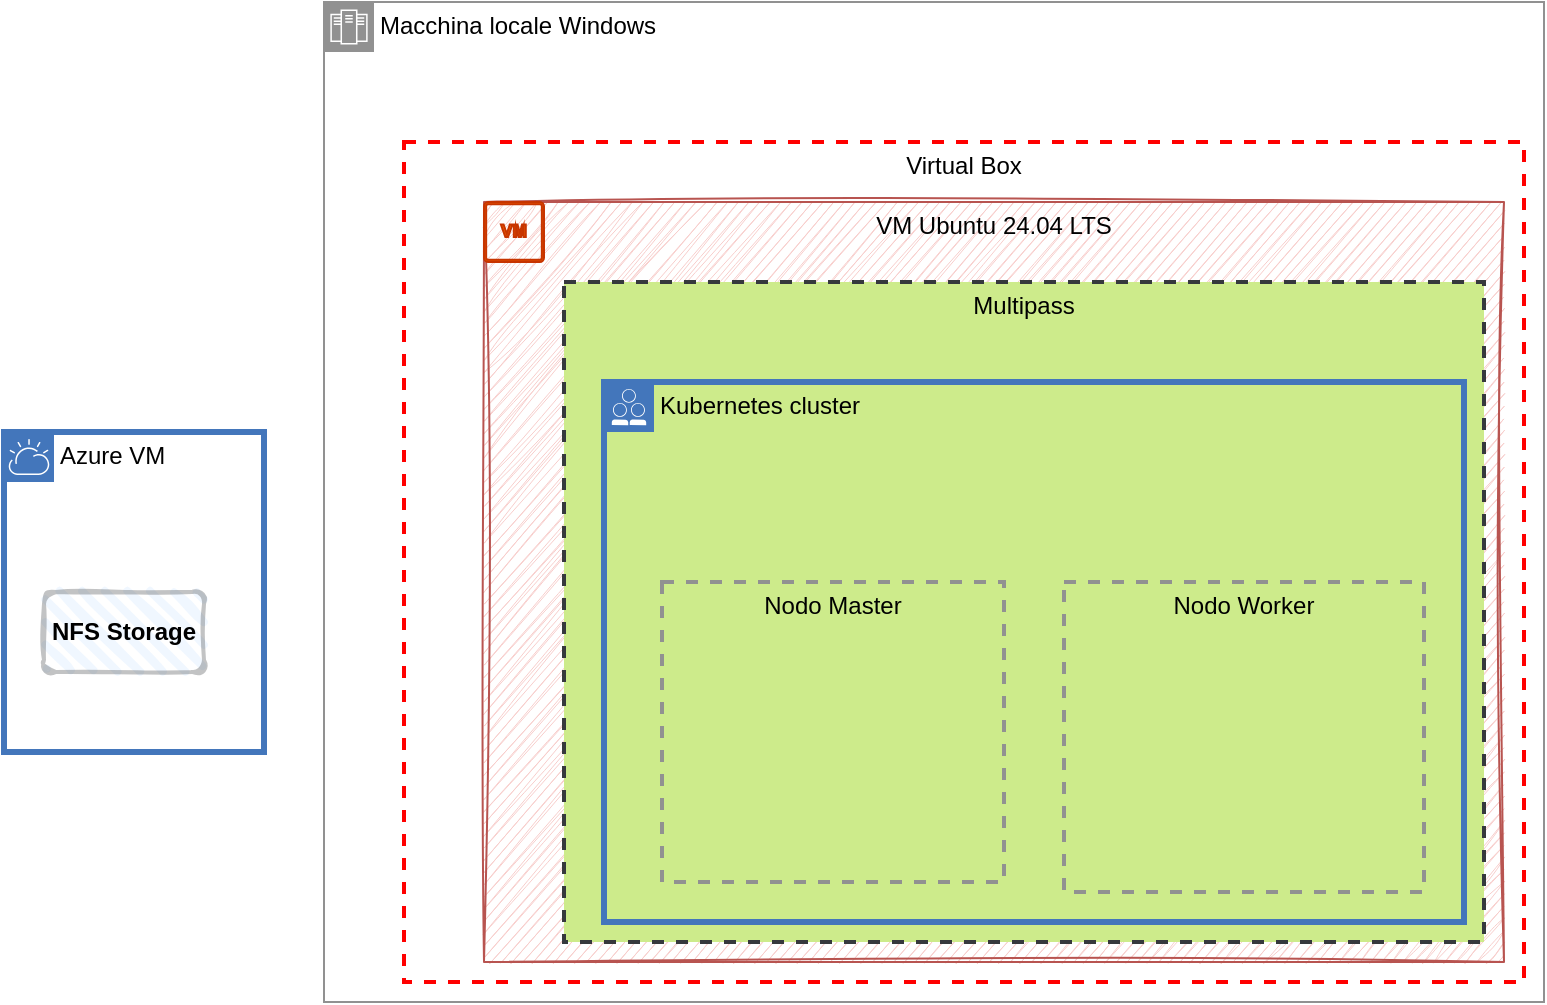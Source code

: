 <mxfile version="24.7.12">
  <diagram name="Page-1" id="TlXPfBBaqNFi0Y2tFJta">
    <mxGraphModel dx="1434" dy="746" grid="1" gridSize="10" guides="1" tooltips="1" connect="1" arrows="1" fold="1" page="1" pageScale="1" pageWidth="827" pageHeight="1169" math="0" shadow="0">
      <root>
        <mxCell id="0" />
        <mxCell id="1" parent="0" />
        <mxCell id="U9wwr09bBJfaxteULspo-6" value="Macchina locale Windows" style="shape=mxgraph.ibm.box;prType=zone;fontStyle=0;verticalAlign=top;align=left;spacingLeft=32;spacingTop=4;fillColor=none;rounded=0;whiteSpace=wrap;html=1;strokeColor=#919191;strokeWidth=1;dashed=0;container=1;spacing=-4;collapsible=0;expand=0;recursiveResize=0;" vertex="1" parent="1">
          <mxGeometry x="180" y="290" width="610" height="500" as="geometry" />
        </mxCell>
        <mxCell id="U9wwr09bBJfaxteULspo-7" value="Virtual Box" style="fontStyle=0;verticalAlign=top;align=center;spacingTop=-2;fillColor=none;rounded=0;whiteSpace=wrap;html=1;strokeColor=#FF0000;strokeWidth=2;dashed=1;container=1;collapsible=0;expand=0;recursiveResize=0;" vertex="1" parent="1">
          <mxGeometry x="220" y="360" width="560" height="420" as="geometry" />
        </mxCell>
        <mxCell id="U9wwr09bBJfaxteULspo-9" value="VM Ubuntu 24.04 LTS" style="fontStyle=0;verticalAlign=top;align=center;spacingTop=-2;fillColor=#f8cecc;rounded=0;whiteSpace=wrap;html=1;strokeColor=#b85450;strokeWidth=1;dashed=0;container=1;collapsible=0;expand=0;recursiveResize=0;sketch=1;curveFitting=1;jiggle=2;" vertex="1" parent="1">
          <mxGeometry x="260" y="390" width="510" height="380" as="geometry" />
        </mxCell>
        <mxCell id="U9wwr09bBJfaxteULspo-11" value="" style="sketch=0;pointerEvents=1;shadow=0;dashed=0;html=1;aspect=fixed;labelPosition=center;verticalLabelPosition=bottom;verticalAlign=top;align=center;outlineConnect=0;shape=mxgraph.vvd.virtual_machine;fillColor=#fa6800;fontColor=#000000;strokeColor=#C73500;" vertex="1" parent="U9wwr09bBJfaxteULspo-9">
          <mxGeometry width="30" height="30" as="geometry" />
        </mxCell>
        <mxCell id="U9wwr09bBJfaxteULspo-12" value="Multipass" style="fontStyle=0;verticalAlign=top;align=center;spacingTop=-2;fillColor=#cdeb8b;rounded=0;whiteSpace=wrap;html=1;strokeColor=#36393d;strokeWidth=2;dashed=1;container=1;collapsible=0;expand=0;recursiveResize=0;" vertex="1" parent="1">
          <mxGeometry x="300" y="430" width="460" height="330" as="geometry" />
        </mxCell>
        <mxCell id="U9wwr09bBJfaxteULspo-13" value="Kubernetes cluster" style="shape=mxgraph.ibm.box;prType=public;fontStyle=0;verticalAlign=top;align=left;spacingLeft=32;spacingTop=4;fillColor=none;rounded=0;whiteSpace=wrap;html=1;strokeColor=#4376BB;strokeWidth=3;dashed=0;container=1;spacing=-4;collapsible=0;expand=0;recursiveResize=0;" vertex="1" parent="1">
          <mxGeometry x="320" y="480" width="430" height="270" as="geometry" />
        </mxCell>
        <mxCell id="U9wwr09bBJfaxteULspo-15" value="Nodo Master" style="fontStyle=0;verticalAlign=top;align=center;spacingTop=-2;fillColor=none;rounded=0;whiteSpace=wrap;html=1;strokeColor=#919191;strokeWidth=2;dashed=1;container=1;collapsible=0;expand=0;recursiveResize=0;" vertex="1" parent="U9wwr09bBJfaxteULspo-13">
          <mxGeometry x="29" y="100" width="171" height="150" as="geometry" />
        </mxCell>
        <mxCell id="U9wwr09bBJfaxteULspo-16" value="Nodo Worker" style="fontStyle=0;verticalAlign=top;align=center;spacingTop=-2;fillColor=none;rounded=0;whiteSpace=wrap;html=1;strokeColor=#919191;strokeWidth=2;dashed=1;container=1;collapsible=0;expand=0;recursiveResize=0;" vertex="1" parent="U9wwr09bBJfaxteULspo-13">
          <mxGeometry x="230" y="100" width="180" height="155" as="geometry" />
        </mxCell>
        <mxCell id="U9wwr09bBJfaxteULspo-17" value="Azure VM" style="shape=mxgraph.ibm.box;prType=cloud;fontStyle=0;verticalAlign=top;align=left;spacingLeft=32;spacingTop=4;fillColor=none;rounded=0;whiteSpace=wrap;html=1;strokeColor=#4376BB;strokeWidth=3;dashed=0;container=1;spacing=-4;collapsible=0;expand=0;recursiveResize=0;" vertex="1" parent="1">
          <mxGeometry x="20" y="505" width="130" height="160" as="geometry" />
        </mxCell>
        <mxCell id="U9wwr09bBJfaxteULspo-18" value="&lt;b&gt;NFS Storage&lt;/b&gt;" style="rounded=1;whiteSpace=wrap;html=1;strokeWidth=2;fillWeight=4;hachureGap=8;hachureAngle=45;fillColor=#cce5ff;sketch=1;strokeColor=#36393d;perimeterSpacing=0;opacity=30;glass=0;shadow=0;" vertex="1" parent="U9wwr09bBJfaxteULspo-17">
          <mxGeometry x="20" y="80" width="80" height="40" as="geometry" />
        </mxCell>
      </root>
    </mxGraphModel>
  </diagram>
</mxfile>
